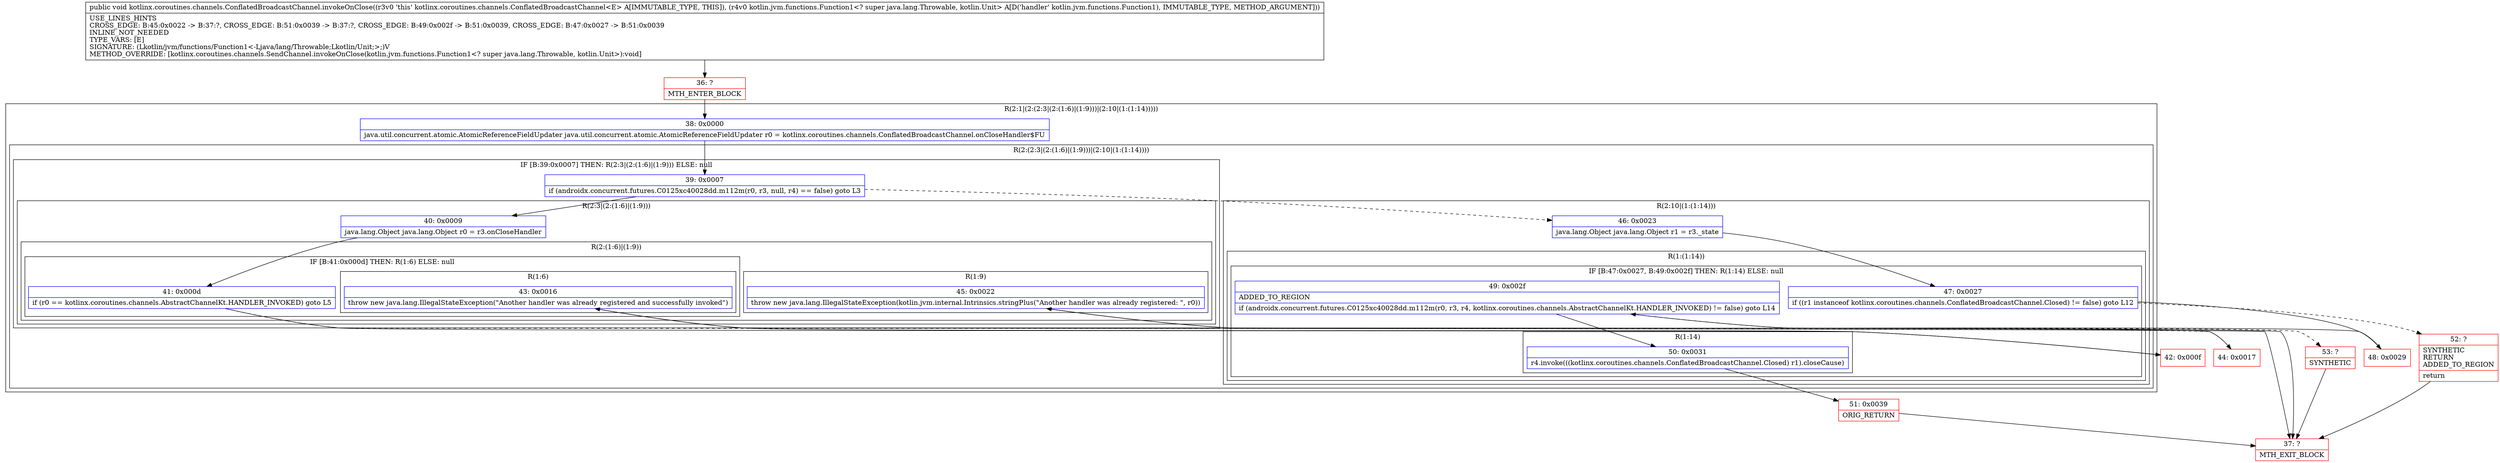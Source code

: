 digraph "CFG forkotlinx.coroutines.channels.ConflatedBroadcastChannel.invokeOnClose(Lkotlin\/jvm\/functions\/Function1;)V" {
subgraph cluster_Region_1890721858 {
label = "R(2:1|(2:(2:3|(2:(1:6)|(1:9)))|(2:10|(1:(1:14)))))";
node [shape=record,color=blue];
Node_38 [shape=record,label="{38\:\ 0x0000|java.util.concurrent.atomic.AtomicReferenceFieldUpdater java.util.concurrent.atomic.AtomicReferenceFieldUpdater r0 = kotlinx.coroutines.channels.ConflatedBroadcastChannel.onCloseHandler$FU\l}"];
subgraph cluster_Region_1595297130 {
label = "R(2:(2:3|(2:(1:6)|(1:9)))|(2:10|(1:(1:14))))";
node [shape=record,color=blue];
subgraph cluster_IfRegion_664529488 {
label = "IF [B:39:0x0007] THEN: R(2:3|(2:(1:6)|(1:9))) ELSE: null";
node [shape=record,color=blue];
Node_39 [shape=record,label="{39\:\ 0x0007|if (androidx.concurrent.futures.C0125xc40028dd.m112m(r0, r3, null, r4) == false) goto L3\l}"];
subgraph cluster_Region_1802681499 {
label = "R(2:3|(2:(1:6)|(1:9)))";
node [shape=record,color=blue];
Node_40 [shape=record,label="{40\:\ 0x0009|java.lang.Object java.lang.Object r0 = r3.onCloseHandler\l}"];
subgraph cluster_Region_1761516041 {
label = "R(2:(1:6)|(1:9))";
node [shape=record,color=blue];
subgraph cluster_IfRegion_697966068 {
label = "IF [B:41:0x000d] THEN: R(1:6) ELSE: null";
node [shape=record,color=blue];
Node_41 [shape=record,label="{41\:\ 0x000d|if (r0 == kotlinx.coroutines.channels.AbstractChannelKt.HANDLER_INVOKED) goto L5\l}"];
subgraph cluster_Region_126830235 {
label = "R(1:6)";
node [shape=record,color=blue];
Node_43 [shape=record,label="{43\:\ 0x0016|throw new java.lang.IllegalStateException(\"Another handler was already registered and successfully invoked\")\l}"];
}
}
subgraph cluster_Region_1341218549 {
label = "R(1:9)";
node [shape=record,color=blue];
Node_45 [shape=record,label="{45\:\ 0x0022|throw new java.lang.IllegalStateException(kotlin.jvm.internal.Intrinsics.stringPlus(\"Another handler was already registered: \", r0))\l}"];
}
}
}
}
subgraph cluster_Region_1913820137 {
label = "R(2:10|(1:(1:14)))";
node [shape=record,color=blue];
Node_46 [shape=record,label="{46\:\ 0x0023|java.lang.Object java.lang.Object r1 = r3._state\l}"];
subgraph cluster_Region_976055048 {
label = "R(1:(1:14))";
node [shape=record,color=blue];
subgraph cluster_IfRegion_937344647 {
label = "IF [B:47:0x0027, B:49:0x002f] THEN: R(1:14) ELSE: null";
node [shape=record,color=blue];
Node_47 [shape=record,label="{47\:\ 0x0027|if ((r1 instanceof kotlinx.coroutines.channels.ConflatedBroadcastChannel.Closed) != false) goto L12\l}"];
Node_49 [shape=record,label="{49\:\ 0x002f|ADDED_TO_REGION\l|if (androidx.concurrent.futures.C0125xc40028dd.m112m(r0, r3, r4, kotlinx.coroutines.channels.AbstractChannelKt.HANDLER_INVOKED) != false) goto L14\l}"];
subgraph cluster_Region_331554265 {
label = "R(1:14)";
node [shape=record,color=blue];
Node_50 [shape=record,label="{50\:\ 0x0031|r4.invoke(((kotlinx.coroutines.channels.ConflatedBroadcastChannel.Closed) r1).closeCause)\l}"];
}
}
}
}
}
}
Node_36 [shape=record,color=red,label="{36\:\ ?|MTH_ENTER_BLOCK\l}"];
Node_42 [shape=record,color=red,label="{42\:\ 0x000f}"];
Node_37 [shape=record,color=red,label="{37\:\ ?|MTH_EXIT_BLOCK\l}"];
Node_44 [shape=record,color=red,label="{44\:\ 0x0017}"];
Node_48 [shape=record,color=red,label="{48\:\ 0x0029}"];
Node_51 [shape=record,color=red,label="{51\:\ 0x0039|ORIG_RETURN\l}"];
Node_53 [shape=record,color=red,label="{53\:\ ?|SYNTHETIC\l}"];
Node_52 [shape=record,color=red,label="{52\:\ ?|SYNTHETIC\lRETURN\lADDED_TO_REGION\l|return\l}"];
MethodNode[shape=record,label="{public void kotlinx.coroutines.channels.ConflatedBroadcastChannel.invokeOnClose((r3v0 'this' kotlinx.coroutines.channels.ConflatedBroadcastChannel\<E\> A[IMMUTABLE_TYPE, THIS]), (r4v0 kotlin.jvm.functions.Function1\<? super java.lang.Throwable, kotlin.Unit\> A[D('handler' kotlin.jvm.functions.Function1), IMMUTABLE_TYPE, METHOD_ARGUMENT]))  | USE_LINES_HINTS\lCROSS_EDGE: B:45:0x0022 \-\> B:37:?, CROSS_EDGE: B:51:0x0039 \-\> B:37:?, CROSS_EDGE: B:49:0x002f \-\> B:51:0x0039, CROSS_EDGE: B:47:0x0027 \-\> B:51:0x0039\lINLINE_NOT_NEEDED\lTYPE_VARS: [E]\lSIGNATURE: (Lkotlin\/jvm\/functions\/Function1\<\-Ljava\/lang\/Throwable;Lkotlin\/Unit;\>;)V\lMETHOD_OVERRIDE: [kotlinx.coroutines.channels.SendChannel.invokeOnClose(kotlin.jvm.functions.Function1\<? super java.lang.Throwable, kotlin.Unit\>):void]\l}"];
MethodNode -> Node_36;Node_38 -> Node_39;
Node_39 -> Node_40;
Node_39 -> Node_46[style=dashed];
Node_40 -> Node_41;
Node_41 -> Node_42;
Node_41 -> Node_44[style=dashed];
Node_43 -> Node_37;
Node_45 -> Node_37;
Node_46 -> Node_47;
Node_47 -> Node_48;
Node_47 -> Node_52[style=dashed];
Node_49 -> Node_50;
Node_49 -> Node_53[style=dashed];
Node_50 -> Node_51;
Node_36 -> Node_38;
Node_42 -> Node_43;
Node_44 -> Node_45;
Node_48 -> Node_49;
Node_51 -> Node_37;
Node_53 -> Node_37;
Node_52 -> Node_37;
}

